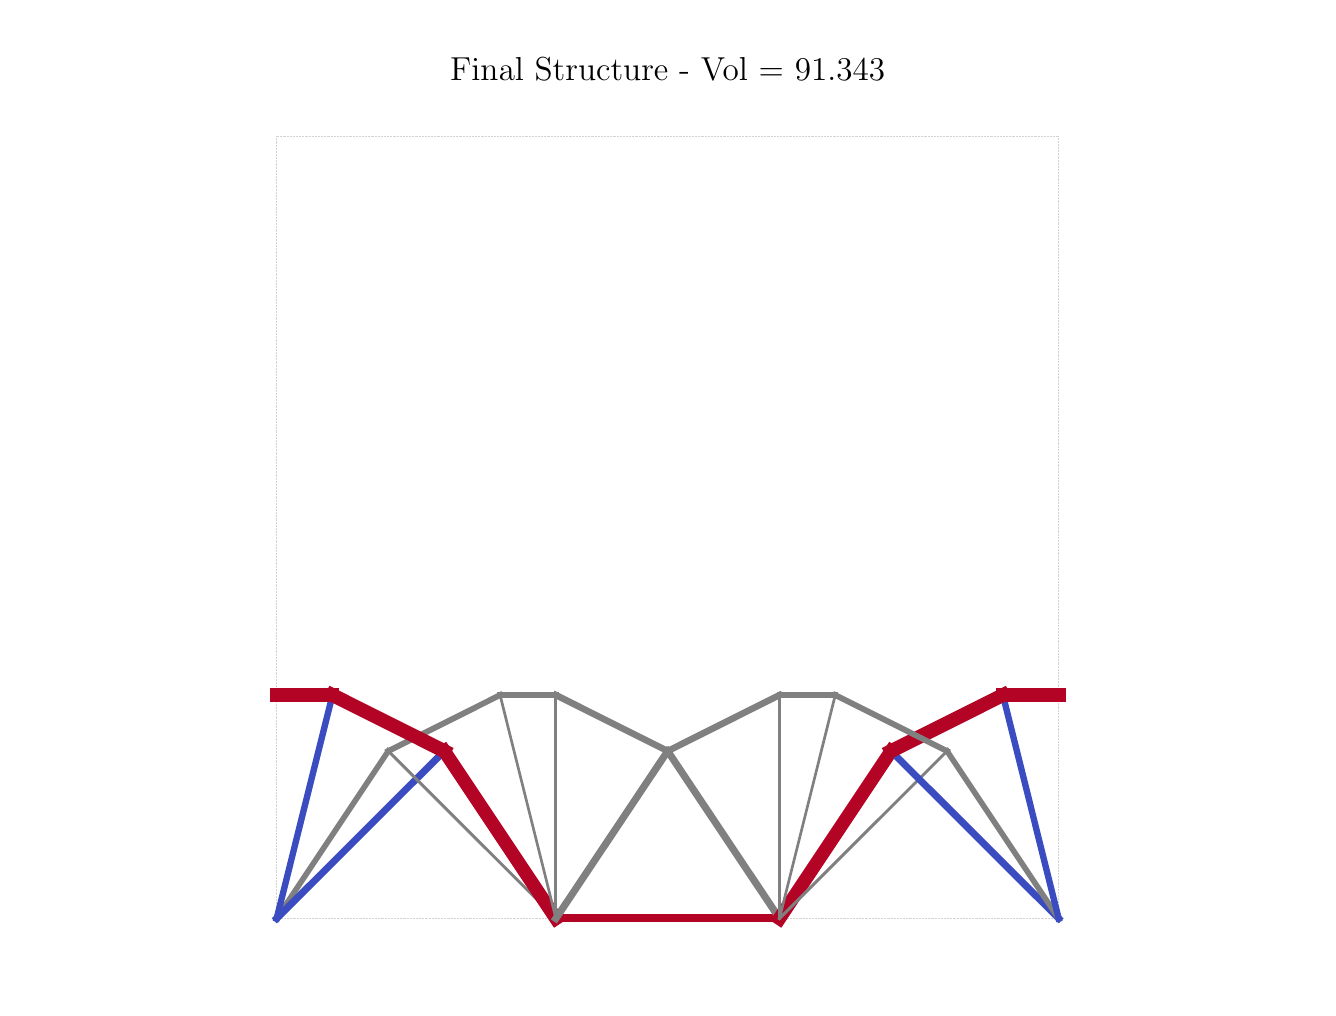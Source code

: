 \begingroup%
\makeatletter%
\begin{pgfpicture}%
\pgfpathrectangle{\pgfpointorigin}{\pgfqpoint{6.4in}{4.8in}}%
\pgfusepath{use as bounding box, clip}%
\begin{pgfscope}%
\pgfsetbuttcap%
\pgfsetmiterjoin%
\definecolor{currentfill}{rgb}{1.0,1.0,1.0}%
\pgfsetfillcolor{currentfill}%
\pgfsetlinewidth{0.0pt}%
\definecolor{currentstroke}{rgb}{1.0,1.0,1.0}%
\pgfsetstrokecolor{currentstroke}%
\pgfsetdash{}{0pt}%
\pgfpathmoveto{\pgfqpoint{0.0in}{0.0in}}%
\pgfpathlineto{\pgfqpoint{6.4in}{0.0in}}%
\pgfpathlineto{\pgfqpoint{6.4in}{4.8in}}%
\pgfpathlineto{\pgfqpoint{0.0in}{4.8in}}%
\pgfpathlineto{\pgfqpoint{0.0in}{0.0in}}%
\pgfpathclose%
\pgfusepath{fill}%
\end{pgfscope}%
\begin{pgfscope}%
\pgfpathrectangle{\pgfqpoint{0.15in}{0.15in}}{\pgfqpoint{6.1in}{4.301in}}%
\pgfusepath{clip}%
\pgfsetbuttcap%
\pgfsetroundjoin%
\pgfsetlinewidth{0.201pt}%
\definecolor{currentstroke}{rgb}{0.827,0.827,0.827}%
\pgfsetstrokecolor{currentstroke}%
\pgfsetdash{{0.2pt}{0.33pt}}{0.0pt}%
\pgfpathmoveto{\pgfqpoint{1.245in}{0.346in}}%
\pgfpathlineto{\pgfqpoint{1.245in}{4.256in}}%
\pgfusepath{stroke}%
\end{pgfscope}%
\begin{pgfscope}%
\pgfpathrectangle{\pgfqpoint{0.15in}{0.15in}}{\pgfqpoint{6.1in}{4.301in}}%
\pgfusepath{clip}%
\pgfsetbuttcap%
\pgfsetroundjoin%
\pgfsetlinewidth{0.201pt}%
\definecolor{currentstroke}{rgb}{0.827,0.827,0.827}%
\pgfsetstrokecolor{currentstroke}%
\pgfsetdash{{0.2pt}{0.33pt}}{0.0pt}%
\pgfpathmoveto{\pgfqpoint{1.245in}{4.256in}}%
\pgfpathlineto{\pgfqpoint{5.155in}{4.256in}}%
\pgfusepath{stroke}%
\end{pgfscope}%
\begin{pgfscope}%
\pgfpathrectangle{\pgfqpoint{0.15in}{0.15in}}{\pgfqpoint{6.1in}{4.301in}}%
\pgfusepath{clip}%
\pgfsetbuttcap%
\pgfsetroundjoin%
\pgfsetlinewidth{0.201pt}%
\definecolor{currentstroke}{rgb}{0.827,0.827,0.827}%
\pgfsetstrokecolor{currentstroke}%
\pgfsetdash{{0.2pt}{0.33pt}}{0.0pt}%
\pgfpathmoveto{\pgfqpoint{5.155in}{4.256in}}%
\pgfpathlineto{\pgfqpoint{5.155in}{0.346in}}%
\pgfusepath{stroke}%
\end{pgfscope}%
\begin{pgfscope}%
\pgfpathrectangle{\pgfqpoint{0.15in}{0.15in}}{\pgfqpoint{6.1in}{4.301in}}%
\pgfusepath{clip}%
\pgfsetbuttcap%
\pgfsetroundjoin%
\pgfsetlinewidth{0.201pt}%
\definecolor{currentstroke}{rgb}{0.827,0.827,0.827}%
\pgfsetstrokecolor{currentstroke}%
\pgfsetdash{{0.2pt}{0.33pt}}{0.0pt}%
\pgfpathmoveto{\pgfqpoint{5.155in}{0.346in}}%
\pgfpathlineto{\pgfqpoint{1.245in}{0.346in}}%
\pgfusepath{stroke}%
\end{pgfscope}%
\begin{pgfscope}%
\pgfpathrectangle{\pgfqpoint{0.15in}{0.15in}}{\pgfqpoint{6.1in}{4.301in}}%
\pgfusepath{clip}%
\pgfsetrectcap%
\pgfsetroundjoin%
\pgfsetlinewidth{2.029pt}%
\definecolor{currentstroke}{rgb}{0.502,0.502,0.502}%
\pgfsetstrokecolor{currentstroke}%
\pgfsetdash{}{0pt}%
\pgfpathmoveto{\pgfqpoint{1.245in}{0.346in}}%
\pgfpathlineto{\pgfqpoint{1.803in}{1.183in}}%
\pgfusepath{stroke}%
\end{pgfscope}%
\begin{pgfscope}%
\pgfpathrectangle{\pgfqpoint{0.15in}{0.15in}}{\pgfqpoint{6.1in}{4.301in}}%
\pgfusepath{clip}%
\pgfsetrectcap%
\pgfsetroundjoin%
\pgfsetlinewidth{2.524pt}%
\definecolor{currentstroke}{rgb}{0.231,0.298,0.753}%
\pgfsetstrokecolor{currentstroke}%
\pgfsetdash{}{0pt}%
\pgfpathmoveto{\pgfqpoint{1.245in}{0.346in}}%
\pgfpathlineto{\pgfqpoint{2.083in}{1.183in}}%
\pgfusepath{stroke}%
\end{pgfscope}%
\begin{pgfscope}%
\pgfpathrectangle{\pgfqpoint{0.15in}{0.15in}}{\pgfqpoint{6.1in}{4.301in}}%
\pgfusepath{clip}%
\pgfsetrectcap%
\pgfsetroundjoin%
\pgfsetlinewidth{2.299pt}%
\definecolor{currentstroke}{rgb}{0.231,0.298,0.753}%
\pgfsetstrokecolor{currentstroke}%
\pgfsetdash{}{0pt}%
\pgfpathmoveto{\pgfqpoint{1.245in}{0.346in}}%
\pgfpathlineto{\pgfqpoint{1.524in}{1.463in}}%
\pgfusepath{stroke}%
\end{pgfscope}%
\begin{pgfscope}%
\pgfpathrectangle{\pgfqpoint{0.15in}{0.15in}}{\pgfqpoint{6.1in}{4.301in}}%
\pgfusepath{clip}%
\pgfsetrectcap%
\pgfsetroundjoin%
\pgfsetlinewidth{2.902pt}%
\definecolor{currentstroke}{rgb}{0.706,0.016,0.149}%
\pgfsetstrokecolor{currentstroke}%
\pgfsetdash{}{0pt}%
\pgfpathmoveto{\pgfqpoint{2.641in}{0.346in}}%
\pgfpathlineto{\pgfqpoint{3.759in}{0.346in}}%
\pgfusepath{stroke}%
\end{pgfscope}%
\begin{pgfscope}%
\pgfpathrectangle{\pgfqpoint{0.15in}{0.15in}}{\pgfqpoint{6.1in}{4.301in}}%
\pgfusepath{clip}%
\pgfsetrectcap%
\pgfsetroundjoin%
\pgfsetlinewidth{1.061pt}%
\definecolor{currentstroke}{rgb}{0.502,0.502,0.502}%
\pgfsetstrokecolor{currentstroke}%
\pgfsetdash{}{0pt}%
\pgfpathmoveto{\pgfqpoint{2.641in}{0.346in}}%
\pgfpathlineto{\pgfqpoint{1.803in}{1.183in}}%
\pgfusepath{stroke}%
\end{pgfscope}%
\begin{pgfscope}%
\pgfpathrectangle{\pgfqpoint{0.15in}{0.15in}}{\pgfqpoint{6.1in}{4.301in}}%
\pgfusepath{clip}%
\pgfsetrectcap%
\pgfsetroundjoin%
\pgfsetlinewidth{4.825pt}%
\definecolor{currentstroke}{rgb}{0.706,0.016,0.149}%
\pgfsetstrokecolor{currentstroke}%
\pgfsetdash{}{0pt}%
\pgfpathmoveto{\pgfqpoint{2.641in}{0.346in}}%
\pgfpathlineto{\pgfqpoint{2.083in}{1.183in}}%
\pgfusepath{stroke}%
\end{pgfscope}%
\begin{pgfscope}%
\pgfpathrectangle{\pgfqpoint{0.15in}{0.15in}}{\pgfqpoint{6.1in}{4.301in}}%
\pgfusepath{clip}%
\pgfsetrectcap%
\pgfsetroundjoin%
\pgfsetlinewidth{2.586pt}%
\definecolor{currentstroke}{rgb}{0.502,0.502,0.502}%
\pgfsetstrokecolor{currentstroke}%
\pgfsetdash{}{0pt}%
\pgfpathmoveto{\pgfqpoint{2.641in}{0.346in}}%
\pgfpathlineto{\pgfqpoint{3.2in}{1.183in}}%
\pgfusepath{stroke}%
\end{pgfscope}%
\begin{pgfscope}%
\pgfpathrectangle{\pgfqpoint{0.15in}{0.15in}}{\pgfqpoint{6.1in}{4.301in}}%
\pgfusepath{clip}%
\pgfsetrectcap%
\pgfsetroundjoin%
\pgfsetlinewidth{0.967pt}%
\definecolor{currentstroke}{rgb}{0.502,0.502,0.502}%
\pgfsetstrokecolor{currentstroke}%
\pgfsetdash{}{0pt}%
\pgfpathmoveto{\pgfqpoint{2.641in}{0.346in}}%
\pgfpathlineto{\pgfqpoint{2.362in}{1.463in}}%
\pgfusepath{stroke}%
\end{pgfscope}%
\begin{pgfscope}%
\pgfpathrectangle{\pgfqpoint{0.15in}{0.15in}}{\pgfqpoint{6.1in}{4.301in}}%
\pgfusepath{clip}%
\pgfsetrectcap%
\pgfsetroundjoin%
\pgfsetlinewidth{1.055pt}%
\definecolor{currentstroke}{rgb}{0.502,0.502,0.502}%
\pgfsetstrokecolor{currentstroke}%
\pgfsetdash{}{0pt}%
\pgfpathmoveto{\pgfqpoint{2.641in}{0.346in}}%
\pgfpathlineto{\pgfqpoint{2.641in}{1.463in}}%
\pgfusepath{stroke}%
\end{pgfscope}%
\begin{pgfscope}%
\pgfpathrectangle{\pgfqpoint{0.15in}{0.15in}}{\pgfqpoint{6.1in}{4.301in}}%
\pgfusepath{clip}%
\pgfsetrectcap%
\pgfsetroundjoin%
\pgfsetlinewidth{2.586pt}%
\definecolor{currentstroke}{rgb}{0.502,0.502,0.502}%
\pgfsetstrokecolor{currentstroke}%
\pgfsetdash{}{0pt}%
\pgfpathmoveto{\pgfqpoint{3.759in}{0.346in}}%
\pgfpathlineto{\pgfqpoint{3.2in}{1.183in}}%
\pgfusepath{stroke}%
\end{pgfscope}%
\begin{pgfscope}%
\pgfpathrectangle{\pgfqpoint{0.15in}{0.15in}}{\pgfqpoint{6.1in}{4.301in}}%
\pgfusepath{clip}%
\pgfsetrectcap%
\pgfsetroundjoin%
\pgfsetlinewidth{4.825pt}%
\definecolor{currentstroke}{rgb}{0.706,0.016,0.149}%
\pgfsetstrokecolor{currentstroke}%
\pgfsetdash{}{0pt}%
\pgfpathmoveto{\pgfqpoint{3.759in}{0.346in}}%
\pgfpathlineto{\pgfqpoint{4.317in}{1.183in}}%
\pgfusepath{stroke}%
\end{pgfscope}%
\begin{pgfscope}%
\pgfpathrectangle{\pgfqpoint{0.15in}{0.15in}}{\pgfqpoint{6.1in}{4.301in}}%
\pgfusepath{clip}%
\pgfsetrectcap%
\pgfsetroundjoin%
\pgfsetlinewidth{1.061pt}%
\definecolor{currentstroke}{rgb}{0.502,0.502,0.502}%
\pgfsetstrokecolor{currentstroke}%
\pgfsetdash{}{0pt}%
\pgfpathmoveto{\pgfqpoint{3.759in}{0.346in}}%
\pgfpathlineto{\pgfqpoint{4.597in}{1.183in}}%
\pgfusepath{stroke}%
\end{pgfscope}%
\begin{pgfscope}%
\pgfpathrectangle{\pgfqpoint{0.15in}{0.15in}}{\pgfqpoint{6.1in}{4.301in}}%
\pgfusepath{clip}%
\pgfsetrectcap%
\pgfsetroundjoin%
\pgfsetlinewidth{1.055pt}%
\definecolor{currentstroke}{rgb}{0.502,0.502,0.502}%
\pgfsetstrokecolor{currentstroke}%
\pgfsetdash{}{0pt}%
\pgfpathmoveto{\pgfqpoint{3.759in}{0.346in}}%
\pgfpathlineto{\pgfqpoint{3.759in}{1.463in}}%
\pgfusepath{stroke}%
\end{pgfscope}%
\begin{pgfscope}%
\pgfpathrectangle{\pgfqpoint{0.15in}{0.15in}}{\pgfqpoint{6.1in}{4.301in}}%
\pgfusepath{clip}%
\pgfsetrectcap%
\pgfsetroundjoin%
\pgfsetlinewidth{0.967pt}%
\definecolor{currentstroke}{rgb}{0.502,0.502,0.502}%
\pgfsetstrokecolor{currentstroke}%
\pgfsetdash{}{0pt}%
\pgfpathmoveto{\pgfqpoint{3.759in}{0.346in}}%
\pgfpathlineto{\pgfqpoint{4.038in}{1.463in}}%
\pgfusepath{stroke}%
\end{pgfscope}%
\begin{pgfscope}%
\pgfpathrectangle{\pgfqpoint{0.15in}{0.15in}}{\pgfqpoint{6.1in}{4.301in}}%
\pgfusepath{clip}%
\pgfsetrectcap%
\pgfsetroundjoin%
\pgfsetlinewidth{2.524pt}%
\definecolor{currentstroke}{rgb}{0.231,0.298,0.753}%
\pgfsetstrokecolor{currentstroke}%
\pgfsetdash{}{0pt}%
\pgfpathmoveto{\pgfqpoint{5.155in}{0.346in}}%
\pgfpathlineto{\pgfqpoint{4.317in}{1.183in}}%
\pgfusepath{stroke}%
\end{pgfscope}%
\begin{pgfscope}%
\pgfpathrectangle{\pgfqpoint{0.15in}{0.15in}}{\pgfqpoint{6.1in}{4.301in}}%
\pgfusepath{clip}%
\pgfsetrectcap%
\pgfsetroundjoin%
\pgfsetlinewidth{2.029pt}%
\definecolor{currentstroke}{rgb}{0.502,0.502,0.502}%
\pgfsetstrokecolor{currentstroke}%
\pgfsetdash{}{0pt}%
\pgfpathmoveto{\pgfqpoint{5.155in}{0.346in}}%
\pgfpathlineto{\pgfqpoint{4.597in}{1.183in}}%
\pgfusepath{stroke}%
\end{pgfscope}%
\begin{pgfscope}%
\pgfpathrectangle{\pgfqpoint{0.15in}{0.15in}}{\pgfqpoint{6.1in}{4.301in}}%
\pgfusepath{clip}%
\pgfsetrectcap%
\pgfsetroundjoin%
\pgfsetlinewidth{2.299pt}%
\definecolor{currentstroke}{rgb}{0.231,0.298,0.753}%
\pgfsetstrokecolor{currentstroke}%
\pgfsetdash{}{0pt}%
\pgfpathmoveto{\pgfqpoint{5.155in}{0.346in}}%
\pgfpathlineto{\pgfqpoint{4.876in}{1.463in}}%
\pgfusepath{stroke}%
\end{pgfscope}%
\begin{pgfscope}%
\pgfpathrectangle{\pgfqpoint{0.15in}{0.15in}}{\pgfqpoint{6.1in}{4.301in}}%
\pgfusepath{clip}%
\pgfsetrectcap%
\pgfsetroundjoin%
\pgfsetlinewidth{2.097pt}%
\definecolor{currentstroke}{rgb}{0.502,0.502,0.502}%
\pgfsetstrokecolor{currentstroke}%
\pgfsetdash{}{0pt}%
\pgfpathmoveto{\pgfqpoint{1.803in}{1.183in}}%
\pgfpathlineto{\pgfqpoint{2.362in}{1.463in}}%
\pgfusepath{stroke}%
\end{pgfscope}%
\begin{pgfscope}%
\pgfpathrectangle{\pgfqpoint{0.15in}{0.15in}}{\pgfqpoint{6.1in}{4.301in}}%
\pgfusepath{clip}%
\pgfsetrectcap%
\pgfsetroundjoin%
\pgfsetlinewidth{4.988pt}%
\definecolor{currentstroke}{rgb}{0.706,0.016,0.149}%
\pgfsetstrokecolor{currentstroke}%
\pgfsetdash{}{0pt}%
\pgfpathmoveto{\pgfqpoint{2.083in}{1.183in}}%
\pgfpathlineto{\pgfqpoint{1.524in}{1.463in}}%
\pgfusepath{stroke}%
\end{pgfscope}%
\begin{pgfscope}%
\pgfpathrectangle{\pgfqpoint{0.15in}{0.15in}}{\pgfqpoint{6.1in}{4.301in}}%
\pgfusepath{clip}%
\pgfsetrectcap%
\pgfsetroundjoin%
\pgfsetlinewidth{2.359pt}%
\definecolor{currentstroke}{rgb}{0.502,0.502,0.502}%
\pgfsetstrokecolor{currentstroke}%
\pgfsetdash{}{0pt}%
\pgfpathmoveto{\pgfqpoint{3.2in}{1.183in}}%
\pgfpathlineto{\pgfqpoint{2.641in}{1.463in}}%
\pgfusepath{stroke}%
\end{pgfscope}%
\begin{pgfscope}%
\pgfpathrectangle{\pgfqpoint{0.15in}{0.15in}}{\pgfqpoint{6.1in}{4.301in}}%
\pgfusepath{clip}%
\pgfsetrectcap%
\pgfsetroundjoin%
\pgfsetlinewidth{2.359pt}%
\definecolor{currentstroke}{rgb}{0.502,0.502,0.502}%
\pgfsetstrokecolor{currentstroke}%
\pgfsetdash{}{0pt}%
\pgfpathmoveto{\pgfqpoint{3.2in}{1.183in}}%
\pgfpathlineto{\pgfqpoint{3.759in}{1.463in}}%
\pgfusepath{stroke}%
\end{pgfscope}%
\begin{pgfscope}%
\pgfpathrectangle{\pgfqpoint{0.15in}{0.15in}}{\pgfqpoint{6.1in}{4.301in}}%
\pgfusepath{clip}%
\pgfsetrectcap%
\pgfsetroundjoin%
\pgfsetlinewidth{4.988pt}%
\definecolor{currentstroke}{rgb}{0.706,0.016,0.149}%
\pgfsetstrokecolor{currentstroke}%
\pgfsetdash{}{0pt}%
\pgfpathmoveto{\pgfqpoint{4.317in}{1.183in}}%
\pgfpathlineto{\pgfqpoint{4.876in}{1.463in}}%
\pgfusepath{stroke}%
\end{pgfscope}%
\begin{pgfscope}%
\pgfpathrectangle{\pgfqpoint{0.15in}{0.15in}}{\pgfqpoint{6.1in}{4.301in}}%
\pgfusepath{clip}%
\pgfsetrectcap%
\pgfsetroundjoin%
\pgfsetlinewidth{2.097pt}%
\definecolor{currentstroke}{rgb}{0.502,0.502,0.502}%
\pgfsetstrokecolor{currentstroke}%
\pgfsetdash{}{0pt}%
\pgfpathmoveto{\pgfqpoint{4.597in}{1.183in}}%
\pgfpathlineto{\pgfqpoint{4.038in}{1.463in}}%
\pgfusepath{stroke}%
\end{pgfscope}%
\begin{pgfscope}%
\pgfpathrectangle{\pgfqpoint{0.15in}{0.15in}}{\pgfqpoint{6.1in}{4.301in}}%
\pgfusepath{clip}%
\pgfsetrectcap%
\pgfsetroundjoin%
\pgfsetlinewidth{5.019pt}%
\definecolor{currentstroke}{rgb}{0.706,0.016,0.149}%
\pgfsetstrokecolor{currentstroke}%
\pgfsetdash{}{0pt}%
\pgfpathmoveto{\pgfqpoint{1.245in}{1.463in}}%
\pgfpathlineto{\pgfqpoint{1.524in}{1.463in}}%
\pgfusepath{stroke}%
\end{pgfscope}%
\begin{pgfscope}%
\pgfpathrectangle{\pgfqpoint{0.15in}{0.15in}}{\pgfqpoint{6.1in}{4.301in}}%
\pgfusepath{clip}%
\pgfsetrectcap%
\pgfsetroundjoin%
\pgfsetlinewidth{2.11pt}%
\definecolor{currentstroke}{rgb}{0.502,0.502,0.502}%
\pgfsetstrokecolor{currentstroke}%
\pgfsetdash{}{0pt}%
\pgfpathmoveto{\pgfqpoint{2.362in}{1.463in}}%
\pgfpathlineto{\pgfqpoint{2.641in}{1.463in}}%
\pgfusepath{stroke}%
\end{pgfscope}%
\begin{pgfscope}%
\pgfpathrectangle{\pgfqpoint{0.15in}{0.15in}}{\pgfqpoint{6.1in}{4.301in}}%
\pgfusepath{clip}%
\pgfsetrectcap%
\pgfsetroundjoin%
\pgfsetlinewidth{2.11pt}%
\definecolor{currentstroke}{rgb}{0.502,0.502,0.502}%
\pgfsetstrokecolor{currentstroke}%
\pgfsetdash{}{0pt}%
\pgfpathmoveto{\pgfqpoint{3.759in}{1.463in}}%
\pgfpathlineto{\pgfqpoint{4.038in}{1.463in}}%
\pgfusepath{stroke}%
\end{pgfscope}%
\begin{pgfscope}%
\pgfpathrectangle{\pgfqpoint{0.15in}{0.15in}}{\pgfqpoint{6.1in}{4.301in}}%
\pgfusepath{clip}%
\pgfsetrectcap%
\pgfsetroundjoin%
\pgfsetlinewidth{5.019pt}%
\definecolor{currentstroke}{rgb}{0.706,0.016,0.149}%
\pgfsetstrokecolor{currentstroke}%
\pgfsetdash{}{0pt}%
\pgfpathmoveto{\pgfqpoint{4.876in}{1.463in}}%
\pgfpathlineto{\pgfqpoint{5.155in}{1.463in}}%
\pgfusepath{stroke}%
\end{pgfscope}%
\begin{pgfscope}%
\definecolor{textcolor}{rgb}{0.0,0.0,0.0}%
\pgfsetstrokecolor{textcolor}%
\pgfsetfillcolor{textcolor}%
\pgftext[x=3.2in,y=4.535in,,base]{\color{textcolor}\rmfamily\fontsize{12.0}{14.4}\selectfont Final Structure - Vol = 91.343}%
\end{pgfscope}%
\end{pgfpicture}%
\makeatother%
\endgroup%
